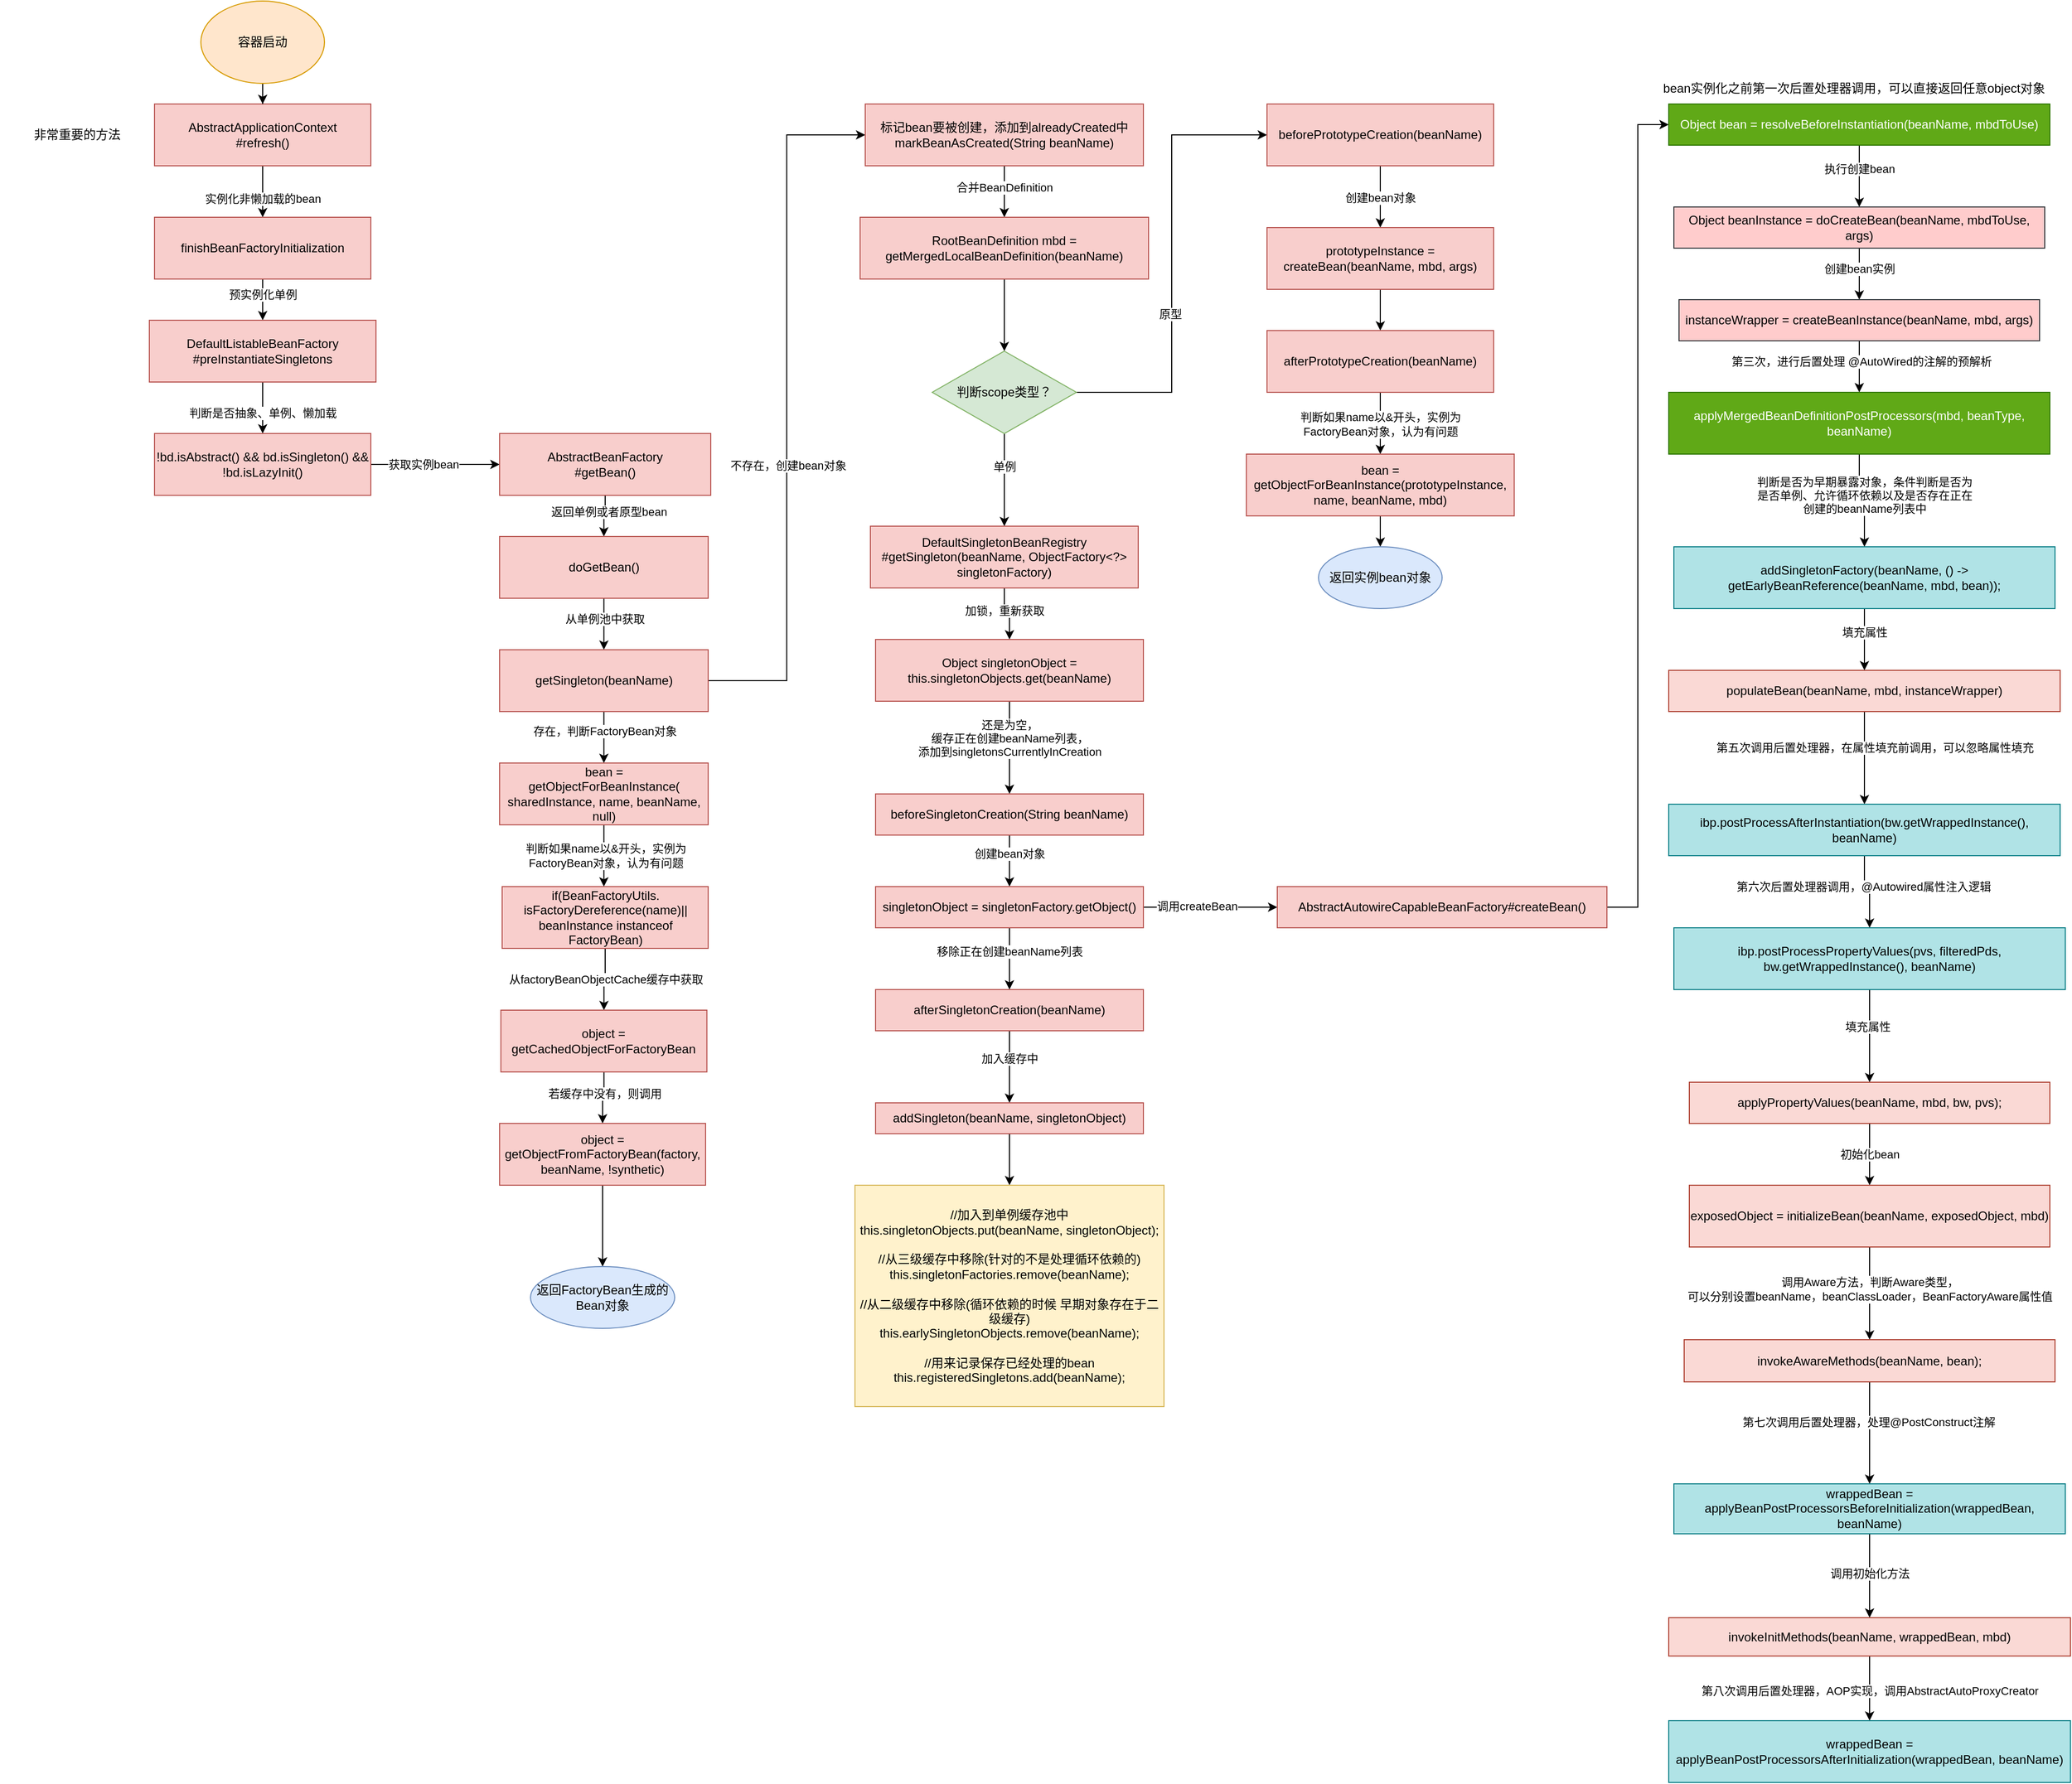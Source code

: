 <mxfile version="17.4.3" type="github">
  <diagram id="w4uHxJY5UsQgHHnN7Xe6" name="第 1 页">
    <mxGraphModel dx="1609" dy="1605" grid="1" gridSize="10" guides="1" tooltips="1" connect="1" arrows="1" fold="1" page="1" pageScale="1" pageWidth="827" pageHeight="1169" math="0" shadow="0">
      <root>
        <mxCell id="0" />
        <mxCell id="1" parent="0" />
        <mxCell id="CFEKlHjBmbo5Hejxvnzg-6" value="" style="edgeStyle=orthogonalEdgeStyle;rounded=0;orthogonalLoop=1;jettySize=auto;html=1;" edge="1" parent="1" source="CFEKlHjBmbo5Hejxvnzg-1" target="CFEKlHjBmbo5Hejxvnzg-5">
          <mxGeometry relative="1" as="geometry" />
        </mxCell>
        <mxCell id="CFEKlHjBmbo5Hejxvnzg-7" value="实例化非懒加载的bean" style="edgeLabel;html=1;align=center;verticalAlign=middle;resizable=0;points=[];" vertex="1" connectable="0" parent="CFEKlHjBmbo5Hejxvnzg-6">
          <mxGeometry x="-0.26" y="3" relative="1" as="geometry">
            <mxPoint x="-3" y="13" as="offset" />
          </mxGeometry>
        </mxCell>
        <mxCell id="CFEKlHjBmbo5Hejxvnzg-1" value="AbstractApplicationContext&lt;br&gt;#refresh()" style="rounded=0;whiteSpace=wrap;html=1;fillColor=#f8cecc;strokeColor=#b85450;" vertex="1" parent="1">
          <mxGeometry x="20" y="40" width="210" height="60" as="geometry" />
        </mxCell>
        <mxCell id="CFEKlHjBmbo5Hejxvnzg-3" style="edgeStyle=orthogonalEdgeStyle;rounded=0;orthogonalLoop=1;jettySize=auto;html=1;entryX=0.5;entryY=0;entryDx=0;entryDy=0;" edge="1" parent="1" source="CFEKlHjBmbo5Hejxvnzg-2" target="CFEKlHjBmbo5Hejxvnzg-1">
          <mxGeometry relative="1" as="geometry" />
        </mxCell>
        <mxCell id="CFEKlHjBmbo5Hejxvnzg-2" value="容器启动" style="ellipse;whiteSpace=wrap;html=1;fillColor=#ffe6cc;strokeColor=#d79b00;" vertex="1" parent="1">
          <mxGeometry x="65" y="-60" width="120" height="80" as="geometry" />
        </mxCell>
        <mxCell id="CFEKlHjBmbo5Hejxvnzg-4" value="非常重要的方法" style="text;html=1;strokeColor=none;fillColor=none;align=center;verticalAlign=middle;whiteSpace=wrap;rounded=0;" vertex="1" parent="1">
          <mxGeometry x="-130" y="55" width="150" height="30" as="geometry" />
        </mxCell>
        <mxCell id="CFEKlHjBmbo5Hejxvnzg-9" value="" style="edgeStyle=orthogonalEdgeStyle;rounded=0;orthogonalLoop=1;jettySize=auto;html=1;" edge="1" parent="1" source="CFEKlHjBmbo5Hejxvnzg-5" target="CFEKlHjBmbo5Hejxvnzg-8">
          <mxGeometry relative="1" as="geometry" />
        </mxCell>
        <mxCell id="CFEKlHjBmbo5Hejxvnzg-10" value="预实例化单例" style="edgeLabel;html=1;align=center;verticalAlign=middle;resizable=0;points=[];" vertex="1" connectable="0" parent="CFEKlHjBmbo5Hejxvnzg-9">
          <mxGeometry x="-0.25" relative="1" as="geometry">
            <mxPoint as="offset" />
          </mxGeometry>
        </mxCell>
        <mxCell id="CFEKlHjBmbo5Hejxvnzg-5" value="finishBeanFactoryInitialization" style="whiteSpace=wrap;html=1;rounded=0;fillColor=#f8cecc;strokeColor=#b85450;" vertex="1" parent="1">
          <mxGeometry x="20" y="150" width="210" height="60" as="geometry" />
        </mxCell>
        <mxCell id="CFEKlHjBmbo5Hejxvnzg-12" value="" style="edgeStyle=orthogonalEdgeStyle;rounded=0;orthogonalLoop=1;jettySize=auto;html=1;" edge="1" parent="1" source="CFEKlHjBmbo5Hejxvnzg-8" target="CFEKlHjBmbo5Hejxvnzg-11">
          <mxGeometry relative="1" as="geometry" />
        </mxCell>
        <mxCell id="CFEKlHjBmbo5Hejxvnzg-13" value="判断是否抽象、单例、懒加载" style="edgeLabel;html=1;align=center;verticalAlign=middle;resizable=0;points=[];" vertex="1" connectable="0" parent="CFEKlHjBmbo5Hejxvnzg-12">
          <mxGeometry x="-0.296" relative="1" as="geometry">
            <mxPoint y="12" as="offset" />
          </mxGeometry>
        </mxCell>
        <mxCell id="CFEKlHjBmbo5Hejxvnzg-8" value="DefaultListableBeanFactory&lt;br&gt;#preInstantiateSingletons" style="whiteSpace=wrap;html=1;fillColor=#f8cecc;strokeColor=#b85450;rounded=0;" vertex="1" parent="1">
          <mxGeometry x="15" y="250" width="220" height="60" as="geometry" />
        </mxCell>
        <mxCell id="CFEKlHjBmbo5Hejxvnzg-15" value="" style="edgeStyle=orthogonalEdgeStyle;rounded=0;orthogonalLoop=1;jettySize=auto;html=1;" edge="1" parent="1" source="CFEKlHjBmbo5Hejxvnzg-11" target="CFEKlHjBmbo5Hejxvnzg-14">
          <mxGeometry relative="1" as="geometry" />
        </mxCell>
        <mxCell id="CFEKlHjBmbo5Hejxvnzg-16" value="获取实例bean" style="edgeLabel;html=1;align=center;verticalAlign=middle;resizable=0;points=[];" vertex="1" connectable="0" parent="CFEKlHjBmbo5Hejxvnzg-15">
          <mxGeometry x="-0.184" relative="1" as="geometry">
            <mxPoint as="offset" />
          </mxGeometry>
        </mxCell>
        <mxCell id="CFEKlHjBmbo5Hejxvnzg-11" value="!bd.isAbstract() &amp;amp;&amp;amp; bd.isSingleton() &amp;amp;&amp;amp; !bd.isLazyInit()" style="whiteSpace=wrap;html=1;fillColor=#f8cecc;strokeColor=#b85450;rounded=0;" vertex="1" parent="1">
          <mxGeometry x="20" y="360" width="210" height="60" as="geometry" />
        </mxCell>
        <mxCell id="CFEKlHjBmbo5Hejxvnzg-18" value="" style="edgeStyle=orthogonalEdgeStyle;rounded=0;orthogonalLoop=1;jettySize=auto;html=1;" edge="1" parent="1" source="CFEKlHjBmbo5Hejxvnzg-14" target="CFEKlHjBmbo5Hejxvnzg-17">
          <mxGeometry relative="1" as="geometry" />
        </mxCell>
        <mxCell id="CFEKlHjBmbo5Hejxvnzg-19" value="返回单例或者原型bean" style="edgeLabel;html=1;align=center;verticalAlign=middle;resizable=0;points=[];" vertex="1" connectable="0" parent="CFEKlHjBmbo5Hejxvnzg-18">
          <mxGeometry x="-0.259" y="3" relative="1" as="geometry">
            <mxPoint as="offset" />
          </mxGeometry>
        </mxCell>
        <mxCell id="CFEKlHjBmbo5Hejxvnzg-14" value="AbstractBeanFactory&lt;br&gt;#getBean()" style="whiteSpace=wrap;html=1;fillColor=#f8cecc;strokeColor=#b85450;rounded=0;" vertex="1" parent="1">
          <mxGeometry x="355" y="360" width="205" height="60" as="geometry" />
        </mxCell>
        <mxCell id="CFEKlHjBmbo5Hejxvnzg-21" value="" style="edgeStyle=orthogonalEdgeStyle;rounded=0;orthogonalLoop=1;jettySize=auto;html=1;" edge="1" parent="1" source="CFEKlHjBmbo5Hejxvnzg-17" target="CFEKlHjBmbo5Hejxvnzg-20">
          <mxGeometry relative="1" as="geometry" />
        </mxCell>
        <mxCell id="CFEKlHjBmbo5Hejxvnzg-22" value="从单例池中获取" style="edgeLabel;html=1;align=center;verticalAlign=middle;resizable=0;points=[];" vertex="1" connectable="0" parent="CFEKlHjBmbo5Hejxvnzg-21">
          <mxGeometry x="-0.281" y="1" relative="1" as="geometry">
            <mxPoint x="-1" y="2" as="offset" />
          </mxGeometry>
        </mxCell>
        <mxCell id="CFEKlHjBmbo5Hejxvnzg-17" value="doGetBean()" style="whiteSpace=wrap;html=1;fillColor=#f8cecc;strokeColor=#b85450;rounded=0;" vertex="1" parent="1">
          <mxGeometry x="355" y="460" width="202.5" height="60" as="geometry" />
        </mxCell>
        <mxCell id="CFEKlHjBmbo5Hejxvnzg-24" value="" style="edgeStyle=orthogonalEdgeStyle;rounded=0;orthogonalLoop=1;jettySize=auto;html=1;" edge="1" parent="1" source="CFEKlHjBmbo5Hejxvnzg-20" target="CFEKlHjBmbo5Hejxvnzg-23">
          <mxGeometry relative="1" as="geometry" />
        </mxCell>
        <mxCell id="CFEKlHjBmbo5Hejxvnzg-25" value="存在，判断FactoryBean对象" style="edgeLabel;html=1;align=center;verticalAlign=middle;resizable=0;points=[];" vertex="1" connectable="0" parent="CFEKlHjBmbo5Hejxvnzg-24">
          <mxGeometry x="-0.237" y="-1" relative="1" as="geometry">
            <mxPoint x="1" as="offset" />
          </mxGeometry>
        </mxCell>
        <mxCell id="CFEKlHjBmbo5Hejxvnzg-39" value="" style="edgeStyle=orthogonalEdgeStyle;rounded=0;orthogonalLoop=1;jettySize=auto;html=1;entryX=0;entryY=0.5;entryDx=0;entryDy=0;" edge="1" parent="1" source="CFEKlHjBmbo5Hejxvnzg-20" target="CFEKlHjBmbo5Hejxvnzg-38">
          <mxGeometry relative="1" as="geometry" />
        </mxCell>
        <mxCell id="CFEKlHjBmbo5Hejxvnzg-40" value="不存在，创建bean对象" style="edgeLabel;html=1;align=center;verticalAlign=middle;resizable=0;points=[];" vertex="1" connectable="0" parent="CFEKlHjBmbo5Hejxvnzg-39">
          <mxGeometry x="-0.163" y="-1" relative="1" as="geometry">
            <mxPoint as="offset" />
          </mxGeometry>
        </mxCell>
        <mxCell id="CFEKlHjBmbo5Hejxvnzg-20" value="getSingleton(beanName)" style="whiteSpace=wrap;html=1;fillColor=#f8cecc;strokeColor=#b85450;rounded=0;" vertex="1" parent="1">
          <mxGeometry x="355" y="570" width="202.5" height="60" as="geometry" />
        </mxCell>
        <mxCell id="CFEKlHjBmbo5Hejxvnzg-28" value="" style="edgeStyle=orthogonalEdgeStyle;rounded=0;orthogonalLoop=1;jettySize=auto;html=1;" edge="1" parent="1" source="CFEKlHjBmbo5Hejxvnzg-23" target="CFEKlHjBmbo5Hejxvnzg-27">
          <mxGeometry relative="1" as="geometry">
            <Array as="points">
              <mxPoint x="456" y="780" />
              <mxPoint x="456" y="780" />
            </Array>
          </mxGeometry>
        </mxCell>
        <mxCell id="CFEKlHjBmbo5Hejxvnzg-29" value="判断如果name以&amp;amp;开头，实例为&lt;br&gt;FactoryBean对象，认为有问题" style="edgeLabel;html=1;align=center;verticalAlign=middle;resizable=0;points=[];" vertex="1" connectable="0" parent="CFEKlHjBmbo5Hejxvnzg-28">
          <mxGeometry x="-0.662" relative="1" as="geometry">
            <mxPoint x="1" y="20" as="offset" />
          </mxGeometry>
        </mxCell>
        <mxCell id="CFEKlHjBmbo5Hejxvnzg-23" value="bean = &lt;br&gt;getObjectForBeanInstance(&lt;br&gt;sharedInstance, name, beanName, null)" style="whiteSpace=wrap;html=1;fillColor=#f8cecc;strokeColor=#b85450;rounded=0;" vertex="1" parent="1">
          <mxGeometry x="355" y="680" width="202.5" height="60" as="geometry" />
        </mxCell>
        <mxCell id="CFEKlHjBmbo5Hejxvnzg-31" value="" style="edgeStyle=orthogonalEdgeStyle;rounded=0;orthogonalLoop=1;jettySize=auto;html=1;" edge="1" parent="1" source="CFEKlHjBmbo5Hejxvnzg-27" target="CFEKlHjBmbo5Hejxvnzg-30">
          <mxGeometry relative="1" as="geometry" />
        </mxCell>
        <mxCell id="CFEKlHjBmbo5Hejxvnzg-32" value="从factoryBeanObjectCache缓存中获取" style="edgeLabel;html=1;align=center;verticalAlign=middle;resizable=0;points=[];" vertex="1" connectable="0" parent="CFEKlHjBmbo5Hejxvnzg-31">
          <mxGeometry x="-0.321" y="1" relative="1" as="geometry">
            <mxPoint x="-1" y="9" as="offset" />
          </mxGeometry>
        </mxCell>
        <mxCell id="CFEKlHjBmbo5Hejxvnzg-27" value="if(BeanFactoryUtils.&lt;br&gt;isFactoryDereference(name)||&lt;br&gt;beanInstance instanceof FactoryBean)" style="whiteSpace=wrap;html=1;fillColor=#f8cecc;strokeColor=#b85450;rounded=0;" vertex="1" parent="1">
          <mxGeometry x="357.5" y="800" width="200" height="60" as="geometry" />
        </mxCell>
        <mxCell id="CFEKlHjBmbo5Hejxvnzg-34" value="" style="edgeStyle=orthogonalEdgeStyle;rounded=0;orthogonalLoop=1;jettySize=auto;html=1;" edge="1" parent="1" source="CFEKlHjBmbo5Hejxvnzg-30" target="CFEKlHjBmbo5Hejxvnzg-33">
          <mxGeometry relative="1" as="geometry" />
        </mxCell>
        <mxCell id="CFEKlHjBmbo5Hejxvnzg-35" value="若缓存中没有，则调用" style="edgeLabel;html=1;align=center;verticalAlign=middle;resizable=0;points=[];" vertex="1" connectable="0" parent="CFEKlHjBmbo5Hejxvnzg-34">
          <mxGeometry x="-0.207" relative="1" as="geometry">
            <mxPoint as="offset" />
          </mxGeometry>
        </mxCell>
        <mxCell id="CFEKlHjBmbo5Hejxvnzg-30" value="object =&lt;br&gt;getCachedObjectForFactoryBean" style="whiteSpace=wrap;html=1;fillColor=#f8cecc;strokeColor=#b85450;rounded=0;" vertex="1" parent="1">
          <mxGeometry x="356.25" y="920" width="200" height="60" as="geometry" />
        </mxCell>
        <mxCell id="CFEKlHjBmbo5Hejxvnzg-37" value="" style="edgeStyle=orthogonalEdgeStyle;rounded=0;orthogonalLoop=1;jettySize=auto;html=1;" edge="1" parent="1" source="CFEKlHjBmbo5Hejxvnzg-33" target="CFEKlHjBmbo5Hejxvnzg-36">
          <mxGeometry relative="1" as="geometry" />
        </mxCell>
        <mxCell id="CFEKlHjBmbo5Hejxvnzg-33" value="object = getObjectFromFactoryBean(factory, beanName, !synthetic)" style="whiteSpace=wrap;html=1;fillColor=#f8cecc;strokeColor=#b85450;rounded=0;" vertex="1" parent="1">
          <mxGeometry x="355" y="1030" width="200" height="60" as="geometry" />
        </mxCell>
        <mxCell id="CFEKlHjBmbo5Hejxvnzg-36" value="返回FactoryBean生成的Bean对象" style="ellipse;whiteSpace=wrap;html=1;fillColor=#dae8fc;strokeColor=#6c8ebf;rounded=0;" vertex="1" parent="1">
          <mxGeometry x="385" y="1169" width="140" height="60" as="geometry" />
        </mxCell>
        <mxCell id="CFEKlHjBmbo5Hejxvnzg-44" value="" style="edgeStyle=orthogonalEdgeStyle;rounded=0;orthogonalLoop=1;jettySize=auto;html=1;" edge="1" parent="1" source="CFEKlHjBmbo5Hejxvnzg-38" target="CFEKlHjBmbo5Hejxvnzg-43">
          <mxGeometry relative="1" as="geometry" />
        </mxCell>
        <mxCell id="CFEKlHjBmbo5Hejxvnzg-45" value="合并BeanDefinition" style="edgeLabel;html=1;align=center;verticalAlign=middle;resizable=0;points=[];" vertex="1" connectable="0" parent="CFEKlHjBmbo5Hejxvnzg-44">
          <mxGeometry x="-0.306" relative="1" as="geometry">
            <mxPoint y="3" as="offset" />
          </mxGeometry>
        </mxCell>
        <mxCell id="CFEKlHjBmbo5Hejxvnzg-38" value="标记bean要被创建，添加到alreadyCreated中&lt;br&gt;markBeanAsCreated(String beanName)" style="whiteSpace=wrap;html=1;fillColor=#f8cecc;strokeColor=#b85450;rounded=0;" vertex="1" parent="1">
          <mxGeometry x="710" y="40" width="270" height="60" as="geometry" />
        </mxCell>
        <mxCell id="CFEKlHjBmbo5Hejxvnzg-47" value="" style="edgeStyle=orthogonalEdgeStyle;rounded=0;orthogonalLoop=1;jettySize=auto;html=1;" edge="1" parent="1" source="CFEKlHjBmbo5Hejxvnzg-43" target="CFEKlHjBmbo5Hejxvnzg-46">
          <mxGeometry relative="1" as="geometry" />
        </mxCell>
        <mxCell id="CFEKlHjBmbo5Hejxvnzg-43" value="RootBeanDefinition mbd = getMergedLocalBeanDefinition(beanName)" style="whiteSpace=wrap;html=1;fillColor=#f8cecc;strokeColor=#b85450;rounded=0;" vertex="1" parent="1">
          <mxGeometry x="705" y="150" width="280" height="60" as="geometry" />
        </mxCell>
        <mxCell id="CFEKlHjBmbo5Hejxvnzg-49" value="" style="edgeStyle=orthogonalEdgeStyle;rounded=0;orthogonalLoop=1;jettySize=auto;html=1;" edge="1" parent="1" source="CFEKlHjBmbo5Hejxvnzg-46" target="CFEKlHjBmbo5Hejxvnzg-48">
          <mxGeometry relative="1" as="geometry" />
        </mxCell>
        <mxCell id="CFEKlHjBmbo5Hejxvnzg-50" value="单例" style="edgeLabel;html=1;align=center;verticalAlign=middle;resizable=0;points=[];" vertex="1" connectable="0" parent="CFEKlHjBmbo5Hejxvnzg-49">
          <mxGeometry x="-0.296" relative="1" as="geometry">
            <mxPoint as="offset" />
          </mxGeometry>
        </mxCell>
        <mxCell id="CFEKlHjBmbo5Hejxvnzg-52" value="" style="edgeStyle=orthogonalEdgeStyle;rounded=0;orthogonalLoop=1;jettySize=auto;html=1;entryX=0;entryY=0.5;entryDx=0;entryDy=0;" edge="1" parent="1" source="CFEKlHjBmbo5Hejxvnzg-46" target="CFEKlHjBmbo5Hejxvnzg-51">
          <mxGeometry relative="1" as="geometry" />
        </mxCell>
        <mxCell id="CFEKlHjBmbo5Hejxvnzg-53" value="原型" style="edgeLabel;html=1;align=center;verticalAlign=middle;resizable=0;points=[];" vertex="1" connectable="0" parent="CFEKlHjBmbo5Hejxvnzg-52">
          <mxGeometry x="-0.222" y="2" relative="1" as="geometry">
            <mxPoint as="offset" />
          </mxGeometry>
        </mxCell>
        <mxCell id="CFEKlHjBmbo5Hejxvnzg-46" value="判断scope类型？" style="rhombus;whiteSpace=wrap;html=1;fillColor=#d5e8d4;strokeColor=#82b366;rounded=0;" vertex="1" parent="1">
          <mxGeometry x="775" y="280" width="140" height="80" as="geometry" />
        </mxCell>
        <mxCell id="CFEKlHjBmbo5Hejxvnzg-65" value="" style="edgeStyle=orthogonalEdgeStyle;rounded=0;orthogonalLoop=1;jettySize=auto;html=1;" edge="1" parent="1" source="CFEKlHjBmbo5Hejxvnzg-48" target="CFEKlHjBmbo5Hejxvnzg-64">
          <mxGeometry relative="1" as="geometry" />
        </mxCell>
        <mxCell id="CFEKlHjBmbo5Hejxvnzg-66" value="加锁，重新获取" style="edgeLabel;html=1;align=center;verticalAlign=middle;resizable=0;points=[];" vertex="1" connectable="0" parent="CFEKlHjBmbo5Hejxvnzg-65">
          <mxGeometry x="-0.313" y="-1" relative="1" as="geometry">
            <mxPoint x="1" y="3" as="offset" />
          </mxGeometry>
        </mxCell>
        <mxCell id="CFEKlHjBmbo5Hejxvnzg-48" value="DefaultSingletonBeanRegistry&lt;br&gt;#getSingleton(beanName, ObjectFactory&amp;lt;?&amp;gt; singletonFactory)" style="whiteSpace=wrap;html=1;fillColor=#f8cecc;strokeColor=#b85450;rounded=0;" vertex="1" parent="1">
          <mxGeometry x="715" y="450" width="260" height="60" as="geometry" />
        </mxCell>
        <mxCell id="CFEKlHjBmbo5Hejxvnzg-55" value="" style="edgeStyle=orthogonalEdgeStyle;rounded=0;orthogonalLoop=1;jettySize=auto;html=1;" edge="1" parent="1" source="CFEKlHjBmbo5Hejxvnzg-51" target="CFEKlHjBmbo5Hejxvnzg-54">
          <mxGeometry relative="1" as="geometry" />
        </mxCell>
        <mxCell id="CFEKlHjBmbo5Hejxvnzg-56" value="创建bean对象" style="edgeLabel;html=1;align=center;verticalAlign=middle;resizable=0;points=[];" vertex="1" connectable="0" parent="CFEKlHjBmbo5Hejxvnzg-55">
          <mxGeometry x="-0.258" y="-1" relative="1" as="geometry">
            <mxPoint x="1" y="8" as="offset" />
          </mxGeometry>
        </mxCell>
        <mxCell id="CFEKlHjBmbo5Hejxvnzg-51" value="beforePrototypeCreation(beanName)" style="whiteSpace=wrap;html=1;fillColor=#f8cecc;strokeColor=#b85450;rounded=0;" vertex="1" parent="1">
          <mxGeometry x="1100" y="40" width="220" height="60" as="geometry" />
        </mxCell>
        <mxCell id="CFEKlHjBmbo5Hejxvnzg-58" value="" style="edgeStyle=orthogonalEdgeStyle;rounded=0;orthogonalLoop=1;jettySize=auto;html=1;" edge="1" parent="1" source="CFEKlHjBmbo5Hejxvnzg-54" target="CFEKlHjBmbo5Hejxvnzg-57">
          <mxGeometry relative="1" as="geometry" />
        </mxCell>
        <mxCell id="CFEKlHjBmbo5Hejxvnzg-54" value="prototypeInstance = createBean(beanName, mbd, args)" style="whiteSpace=wrap;html=1;fillColor=#f8cecc;strokeColor=#b85450;rounded=0;" vertex="1" parent="1">
          <mxGeometry x="1100" y="160" width="220" height="60" as="geometry" />
        </mxCell>
        <mxCell id="CFEKlHjBmbo5Hejxvnzg-60" value="" style="edgeStyle=orthogonalEdgeStyle;rounded=0;orthogonalLoop=1;jettySize=auto;html=1;" edge="1" parent="1" source="CFEKlHjBmbo5Hejxvnzg-57" target="CFEKlHjBmbo5Hejxvnzg-59">
          <mxGeometry relative="1" as="geometry" />
        </mxCell>
        <mxCell id="CFEKlHjBmbo5Hejxvnzg-63" value="判断如果name以&amp;amp;开头，实例为&lt;br&gt;FactoryBean对象，认为有问题" style="edgeLabel;html=1;align=center;verticalAlign=middle;resizable=0;points=[];" vertex="1" connectable="0" parent="CFEKlHjBmbo5Hejxvnzg-60">
          <mxGeometry x="-0.258" relative="1" as="geometry">
            <mxPoint y="8" as="offset" />
          </mxGeometry>
        </mxCell>
        <mxCell id="CFEKlHjBmbo5Hejxvnzg-57" value="afterPrototypeCreation(beanName)" style="whiteSpace=wrap;html=1;fillColor=#f8cecc;strokeColor=#b85450;rounded=0;" vertex="1" parent="1">
          <mxGeometry x="1100" y="260" width="220" height="60" as="geometry" />
        </mxCell>
        <mxCell id="CFEKlHjBmbo5Hejxvnzg-62" value="" style="edgeStyle=orthogonalEdgeStyle;rounded=0;orthogonalLoop=1;jettySize=auto;html=1;" edge="1" parent="1" source="CFEKlHjBmbo5Hejxvnzg-59" target="CFEKlHjBmbo5Hejxvnzg-61">
          <mxGeometry relative="1" as="geometry" />
        </mxCell>
        <mxCell id="CFEKlHjBmbo5Hejxvnzg-59" value="bean = getObjectForBeanInstance(prototypeInstance, name, beanName, mbd)" style="whiteSpace=wrap;html=1;fillColor=#f8cecc;strokeColor=#b85450;rounded=0;" vertex="1" parent="1">
          <mxGeometry x="1080" y="380" width="260" height="60" as="geometry" />
        </mxCell>
        <mxCell id="CFEKlHjBmbo5Hejxvnzg-61" value="返回实例bean对象" style="ellipse;whiteSpace=wrap;html=1;fillColor=#dae8fc;strokeColor=#6c8ebf;rounded=0;" vertex="1" parent="1">
          <mxGeometry x="1150" y="470" width="120" height="60" as="geometry" />
        </mxCell>
        <mxCell id="CFEKlHjBmbo5Hejxvnzg-68" value="" style="edgeStyle=orthogonalEdgeStyle;rounded=0;orthogonalLoop=1;jettySize=auto;html=1;" edge="1" parent="1" source="CFEKlHjBmbo5Hejxvnzg-64" target="CFEKlHjBmbo5Hejxvnzg-67">
          <mxGeometry relative="1" as="geometry" />
        </mxCell>
        <mxCell id="CFEKlHjBmbo5Hejxvnzg-69" value="还是为空，&lt;br&gt;缓存正在创建beanName列表，&lt;br&gt;添加到singletonsCurrentlyInCreation" style="edgeLabel;html=1;align=center;verticalAlign=middle;resizable=0;points=[];" vertex="1" connectable="0" parent="CFEKlHjBmbo5Hejxvnzg-68">
          <mxGeometry x="-0.215" relative="1" as="geometry">
            <mxPoint as="offset" />
          </mxGeometry>
        </mxCell>
        <mxCell id="CFEKlHjBmbo5Hejxvnzg-64" value="Object singletonObject = this.singletonObjects.get(beanName)" style="whiteSpace=wrap;html=1;fillColor=#f8cecc;strokeColor=#b85450;rounded=0;" vertex="1" parent="1">
          <mxGeometry x="720" y="560" width="260" height="60" as="geometry" />
        </mxCell>
        <mxCell id="CFEKlHjBmbo5Hejxvnzg-71" value="" style="edgeStyle=orthogonalEdgeStyle;rounded=0;orthogonalLoop=1;jettySize=auto;html=1;" edge="1" parent="1" source="CFEKlHjBmbo5Hejxvnzg-67" target="CFEKlHjBmbo5Hejxvnzg-70">
          <mxGeometry relative="1" as="geometry" />
        </mxCell>
        <mxCell id="CFEKlHjBmbo5Hejxvnzg-74" value="创建bean对象" style="edgeLabel;html=1;align=center;verticalAlign=middle;resizable=0;points=[];" vertex="1" connectable="0" parent="CFEKlHjBmbo5Hejxvnzg-71">
          <mxGeometry x="-0.303" relative="1" as="geometry">
            <mxPoint as="offset" />
          </mxGeometry>
        </mxCell>
        <mxCell id="CFEKlHjBmbo5Hejxvnzg-67" value="beforeSingletonCreation(String beanName)" style="whiteSpace=wrap;html=1;fillColor=#f8cecc;strokeColor=#b85450;rounded=0;" vertex="1" parent="1">
          <mxGeometry x="720" y="710" width="260" height="40" as="geometry" />
        </mxCell>
        <mxCell id="CFEKlHjBmbo5Hejxvnzg-73" value="" style="edgeStyle=orthogonalEdgeStyle;rounded=0;orthogonalLoop=1;jettySize=auto;html=1;" edge="1" parent="1" source="CFEKlHjBmbo5Hejxvnzg-70" target="CFEKlHjBmbo5Hejxvnzg-72">
          <mxGeometry relative="1" as="geometry" />
        </mxCell>
        <mxCell id="CFEKlHjBmbo5Hejxvnzg-75" value="移除正在创建beanName列表" style="edgeLabel;html=1;align=center;verticalAlign=middle;resizable=0;points=[];" vertex="1" connectable="0" parent="CFEKlHjBmbo5Hejxvnzg-73">
          <mxGeometry x="-0.253" relative="1" as="geometry">
            <mxPoint as="offset" />
          </mxGeometry>
        </mxCell>
        <mxCell id="CFEKlHjBmbo5Hejxvnzg-88" value="" style="edgeStyle=orthogonalEdgeStyle;rounded=0;orthogonalLoop=1;jettySize=auto;html=1;" edge="1" parent="1" source="CFEKlHjBmbo5Hejxvnzg-70" target="CFEKlHjBmbo5Hejxvnzg-87">
          <mxGeometry relative="1" as="geometry" />
        </mxCell>
        <mxCell id="CFEKlHjBmbo5Hejxvnzg-89" value="调用createBean" style="edgeLabel;html=1;align=center;verticalAlign=middle;resizable=0;points=[];" vertex="1" connectable="0" parent="CFEKlHjBmbo5Hejxvnzg-88">
          <mxGeometry x="-0.209" y="1" relative="1" as="geometry">
            <mxPoint as="offset" />
          </mxGeometry>
        </mxCell>
        <mxCell id="CFEKlHjBmbo5Hejxvnzg-70" value="singletonObject = singletonFactory.getObject()" style="whiteSpace=wrap;html=1;fillColor=#f8cecc;strokeColor=#b85450;rounded=0;" vertex="1" parent="1">
          <mxGeometry x="720" y="800" width="260" height="40" as="geometry" />
        </mxCell>
        <mxCell id="CFEKlHjBmbo5Hejxvnzg-77" value="" style="edgeStyle=orthogonalEdgeStyle;rounded=0;orthogonalLoop=1;jettySize=auto;html=1;" edge="1" parent="1" source="CFEKlHjBmbo5Hejxvnzg-72" target="CFEKlHjBmbo5Hejxvnzg-76">
          <mxGeometry relative="1" as="geometry" />
        </mxCell>
        <mxCell id="CFEKlHjBmbo5Hejxvnzg-78" value="加入缓存中" style="edgeLabel;html=1;align=center;verticalAlign=middle;resizable=0;points=[];" vertex="1" connectable="0" parent="CFEKlHjBmbo5Hejxvnzg-77">
          <mxGeometry x="-0.222" relative="1" as="geometry">
            <mxPoint as="offset" />
          </mxGeometry>
        </mxCell>
        <mxCell id="CFEKlHjBmbo5Hejxvnzg-72" value="afterSingletonCreation(beanName)" style="whiteSpace=wrap;html=1;fillColor=#f8cecc;strokeColor=#b85450;rounded=0;" vertex="1" parent="1">
          <mxGeometry x="720" y="900" width="260" height="40" as="geometry" />
        </mxCell>
        <mxCell id="CFEKlHjBmbo5Hejxvnzg-86" value="" style="edgeStyle=orthogonalEdgeStyle;rounded=0;orthogonalLoop=1;jettySize=auto;html=1;" edge="1" parent="1" source="CFEKlHjBmbo5Hejxvnzg-76" target="CFEKlHjBmbo5Hejxvnzg-85">
          <mxGeometry relative="1" as="geometry" />
        </mxCell>
        <mxCell id="CFEKlHjBmbo5Hejxvnzg-76" value="addSingleton(beanName, singletonObject)" style="whiteSpace=wrap;html=1;fillColor=#f8cecc;strokeColor=#b85450;rounded=0;" vertex="1" parent="1">
          <mxGeometry x="720" y="1010" width="260" height="30" as="geometry" />
        </mxCell>
        <mxCell id="CFEKlHjBmbo5Hejxvnzg-85" value="&lt;div&gt;//加入到单例缓存池中&lt;/div&gt;&lt;div&gt;this.singletonObjects.put(beanName, singletonObject);&lt;/div&gt;&lt;div&gt;&lt;br&gt;&lt;/div&gt;&lt;div&gt;//从三级缓存中移除(针对的不是处理循环依赖的)&lt;/div&gt;&lt;div&gt;this.singletonFactories.remove(beanName);&lt;/div&gt;&lt;div&gt;&lt;br&gt;&lt;/div&gt;&lt;div&gt;//从二级缓存中移除(循环依赖的时候 早期对象存在于二级缓存)&lt;/div&gt;&lt;div&gt;this.earlySingletonObjects.remove(beanName);&lt;/div&gt;&lt;div&gt;&lt;br&gt;&lt;/div&gt;&lt;div&gt;//用来记录保存已经处理的bean&lt;/div&gt;&lt;div&gt;this.registeredSingletons.add(beanName);&lt;/div&gt;" style="whiteSpace=wrap;html=1;fillColor=#fff2cc;strokeColor=#d6b656;rounded=0;" vertex="1" parent="1">
          <mxGeometry x="700" y="1090" width="300" height="215" as="geometry" />
        </mxCell>
        <mxCell id="CFEKlHjBmbo5Hejxvnzg-91" value="" style="edgeStyle=orthogonalEdgeStyle;rounded=0;orthogonalLoop=1;jettySize=auto;html=1;entryX=0;entryY=0.5;entryDx=0;entryDy=0;" edge="1" parent="1" source="CFEKlHjBmbo5Hejxvnzg-87" target="CFEKlHjBmbo5Hejxvnzg-90">
          <mxGeometry relative="1" as="geometry" />
        </mxCell>
        <mxCell id="CFEKlHjBmbo5Hejxvnzg-87" value="AbstractAutowireCapableBeanFactory#createBean()" style="whiteSpace=wrap;html=1;fillColor=#f8cecc;strokeColor=#b85450;rounded=0;" vertex="1" parent="1">
          <mxGeometry x="1110" y="800" width="320" height="40" as="geometry" />
        </mxCell>
        <mxCell id="CFEKlHjBmbo5Hejxvnzg-94" value="" style="edgeStyle=orthogonalEdgeStyle;rounded=0;orthogonalLoop=1;jettySize=auto;html=1;" edge="1" parent="1" source="CFEKlHjBmbo5Hejxvnzg-90" target="CFEKlHjBmbo5Hejxvnzg-93">
          <mxGeometry relative="1" as="geometry" />
        </mxCell>
        <mxCell id="CFEKlHjBmbo5Hejxvnzg-95" value="执行创建bean" style="edgeLabel;html=1;align=center;verticalAlign=middle;resizable=0;points=[];" vertex="1" connectable="0" parent="CFEKlHjBmbo5Hejxvnzg-94">
          <mxGeometry x="-0.275" y="-2" relative="1" as="geometry">
            <mxPoint x="2" y="1" as="offset" />
          </mxGeometry>
        </mxCell>
        <mxCell id="CFEKlHjBmbo5Hejxvnzg-90" value="Object bean = resolveBeforeInstantiation(beanName, mbdToUse)" style="whiteSpace=wrap;html=1;fillColor=#60a917;strokeColor=#2D7600;rounded=0;fontColor=#ffffff;" vertex="1" parent="1">
          <mxGeometry x="1490" y="40" width="370" height="40" as="geometry" />
        </mxCell>
        <mxCell id="CFEKlHjBmbo5Hejxvnzg-92" value="bean实例化之前第一次后置处理器调用，可以直接返回任意object对象" style="text;html=1;strokeColor=none;fillColor=none;align=center;verticalAlign=middle;whiteSpace=wrap;rounded=0;" vertex="1" parent="1">
          <mxGeometry x="1470" y="10" width="400" height="30" as="geometry" />
        </mxCell>
        <mxCell id="CFEKlHjBmbo5Hejxvnzg-97" value="" style="edgeStyle=orthogonalEdgeStyle;rounded=0;orthogonalLoop=1;jettySize=auto;html=1;" edge="1" parent="1" source="CFEKlHjBmbo5Hejxvnzg-93" target="CFEKlHjBmbo5Hejxvnzg-96">
          <mxGeometry relative="1" as="geometry" />
        </mxCell>
        <mxCell id="CFEKlHjBmbo5Hejxvnzg-98" value="创建bean实例" style="edgeLabel;html=1;align=center;verticalAlign=middle;resizable=0;points=[];" vertex="1" connectable="0" parent="CFEKlHjBmbo5Hejxvnzg-97">
          <mxGeometry x="-0.222" y="1" relative="1" as="geometry">
            <mxPoint x="-1" as="offset" />
          </mxGeometry>
        </mxCell>
        <mxCell id="CFEKlHjBmbo5Hejxvnzg-93" value="Object beanInstance = doCreateBean(beanName, mbdToUse, args)" style="whiteSpace=wrap;html=1;fillColor=#ffcccc;strokeColor=#36393d;rounded=0;" vertex="1" parent="1">
          <mxGeometry x="1495" y="140" width="360" height="40" as="geometry" />
        </mxCell>
        <mxCell id="CFEKlHjBmbo5Hejxvnzg-100" value="" style="edgeStyle=orthogonalEdgeStyle;rounded=0;orthogonalLoop=1;jettySize=auto;html=1;" edge="1" parent="1" source="CFEKlHjBmbo5Hejxvnzg-96" target="CFEKlHjBmbo5Hejxvnzg-99">
          <mxGeometry relative="1" as="geometry" />
        </mxCell>
        <mxCell id="CFEKlHjBmbo5Hejxvnzg-101" value="第三次，进行后置处理 @AutoWired的注解的预解析" style="edgeLabel;html=1;align=center;verticalAlign=middle;resizable=0;points=[];" vertex="1" connectable="0" parent="CFEKlHjBmbo5Hejxvnzg-100">
          <mxGeometry x="-0.22" y="2" relative="1" as="geometry">
            <mxPoint as="offset" />
          </mxGeometry>
        </mxCell>
        <mxCell id="CFEKlHjBmbo5Hejxvnzg-96" value="instanceWrapper = createBeanInstance(beanName, mbd, args)" style="whiteSpace=wrap;html=1;fillColor=#ffcccc;strokeColor=#36393d;rounded=0;" vertex="1" parent="1">
          <mxGeometry x="1500" y="230" width="350" height="40" as="geometry" />
        </mxCell>
        <mxCell id="CFEKlHjBmbo5Hejxvnzg-103" value="" style="edgeStyle=orthogonalEdgeStyle;rounded=0;orthogonalLoop=1;jettySize=auto;html=1;" edge="1" parent="1" source="CFEKlHjBmbo5Hejxvnzg-99" target="CFEKlHjBmbo5Hejxvnzg-102">
          <mxGeometry relative="1" as="geometry" />
        </mxCell>
        <mxCell id="CFEKlHjBmbo5Hejxvnzg-104" value="判断是否为早期暴露对象，条件判断是否为&lt;br&gt;是否单例、允许循环依赖以及是否存在正在&lt;br&gt;创建的beanName列表中" style="edgeLabel;html=1;align=center;verticalAlign=middle;resizable=0;points=[];" vertex="1" connectable="0" parent="CFEKlHjBmbo5Hejxvnzg-103">
          <mxGeometry x="-0.237" y="3" relative="1" as="geometry">
            <mxPoint x="2" y="4" as="offset" />
          </mxGeometry>
        </mxCell>
        <mxCell id="CFEKlHjBmbo5Hejxvnzg-99" value="applyMergedBeanDefinitionPostProcessors(mbd, beanType, beanName)" style="whiteSpace=wrap;html=1;fillColor=#60a917;strokeColor=#2D7600;rounded=0;fontColor=#ffffff;" vertex="1" parent="1">
          <mxGeometry x="1490" y="320" width="370" height="60" as="geometry" />
        </mxCell>
        <mxCell id="CFEKlHjBmbo5Hejxvnzg-106" value="" style="edgeStyle=orthogonalEdgeStyle;rounded=0;orthogonalLoop=1;jettySize=auto;html=1;" edge="1" parent="1" source="CFEKlHjBmbo5Hejxvnzg-102" target="CFEKlHjBmbo5Hejxvnzg-105">
          <mxGeometry relative="1" as="geometry" />
        </mxCell>
        <mxCell id="CFEKlHjBmbo5Hejxvnzg-107" value="填充属性" style="edgeLabel;html=1;align=center;verticalAlign=middle;resizable=0;points=[];" vertex="1" connectable="0" parent="CFEKlHjBmbo5Hejxvnzg-106">
          <mxGeometry x="-0.242" relative="1" as="geometry">
            <mxPoint as="offset" />
          </mxGeometry>
        </mxCell>
        <mxCell id="CFEKlHjBmbo5Hejxvnzg-102" value="addSingletonFactory(beanName, () -&amp;gt; getEarlyBeanReference(beanName, mbd, bean));" style="whiteSpace=wrap;html=1;fillColor=#b0e3e6;strokeColor=#0e8088;rounded=0;" vertex="1" parent="1">
          <mxGeometry x="1495" y="470" width="370" height="60" as="geometry" />
        </mxCell>
        <mxCell id="CFEKlHjBmbo5Hejxvnzg-109" value="" style="edgeStyle=orthogonalEdgeStyle;rounded=0;orthogonalLoop=1;jettySize=auto;html=1;" edge="1" parent="1" source="CFEKlHjBmbo5Hejxvnzg-105" target="CFEKlHjBmbo5Hejxvnzg-108">
          <mxGeometry relative="1" as="geometry" />
        </mxCell>
        <mxCell id="CFEKlHjBmbo5Hejxvnzg-110" value="第五次调用后置处理器，在属性填充前调用，可以忽略属性填充" style="edgeLabel;html=1;align=center;verticalAlign=middle;resizable=0;points=[];" vertex="1" connectable="0" parent="CFEKlHjBmbo5Hejxvnzg-109">
          <mxGeometry x="-0.237" y="1" relative="1" as="geometry">
            <mxPoint x="9" as="offset" />
          </mxGeometry>
        </mxCell>
        <mxCell id="CFEKlHjBmbo5Hejxvnzg-105" value="populateBean(beanName, mbd, instanceWrapper)" style="whiteSpace=wrap;html=1;fillColor=#fad9d5;strokeColor=#ae4132;rounded=0;" vertex="1" parent="1">
          <mxGeometry x="1490" y="590" width="380" height="40" as="geometry" />
        </mxCell>
        <mxCell id="CFEKlHjBmbo5Hejxvnzg-112" value="" style="edgeStyle=orthogonalEdgeStyle;rounded=0;orthogonalLoop=1;jettySize=auto;html=1;" edge="1" parent="1" source="CFEKlHjBmbo5Hejxvnzg-108" target="CFEKlHjBmbo5Hejxvnzg-111">
          <mxGeometry relative="1" as="geometry" />
        </mxCell>
        <mxCell id="CFEKlHjBmbo5Hejxvnzg-113" value="第六次后置处理器调用，@Autowired属性注入逻辑" style="edgeLabel;html=1;align=center;verticalAlign=middle;resizable=0;points=[];" vertex="1" connectable="0" parent="CFEKlHjBmbo5Hejxvnzg-112">
          <mxGeometry x="-0.212" y="-1" relative="1" as="geometry">
            <mxPoint as="offset" />
          </mxGeometry>
        </mxCell>
        <mxCell id="CFEKlHjBmbo5Hejxvnzg-108" value="ibp.postProcessAfterInstantiation(bw.getWrappedInstance(), beanName)" style="whiteSpace=wrap;html=1;fillColor=#b0e3e6;strokeColor=#0e8088;rounded=0;" vertex="1" parent="1">
          <mxGeometry x="1490" y="720" width="380" height="50" as="geometry" />
        </mxCell>
        <mxCell id="CFEKlHjBmbo5Hejxvnzg-115" value="" style="edgeStyle=orthogonalEdgeStyle;rounded=0;orthogonalLoop=1;jettySize=auto;html=1;" edge="1" parent="1" source="CFEKlHjBmbo5Hejxvnzg-111" target="CFEKlHjBmbo5Hejxvnzg-114">
          <mxGeometry relative="1" as="geometry" />
        </mxCell>
        <mxCell id="CFEKlHjBmbo5Hejxvnzg-116" value="填充属性" style="edgeLabel;html=1;align=center;verticalAlign=middle;resizable=0;points=[];" vertex="1" connectable="0" parent="CFEKlHjBmbo5Hejxvnzg-115">
          <mxGeometry x="-0.215" y="-2" relative="1" as="geometry">
            <mxPoint as="offset" />
          </mxGeometry>
        </mxCell>
        <mxCell id="CFEKlHjBmbo5Hejxvnzg-111" value="ibp.postProcessPropertyValues(pvs, filteredPds, bw.getWrappedInstance(), beanName)" style="whiteSpace=wrap;html=1;fillColor=#b0e3e6;strokeColor=#0e8088;rounded=0;" vertex="1" parent="1">
          <mxGeometry x="1495" y="840" width="380" height="60" as="geometry" />
        </mxCell>
        <mxCell id="CFEKlHjBmbo5Hejxvnzg-118" value="" style="edgeStyle=orthogonalEdgeStyle;rounded=0;orthogonalLoop=1;jettySize=auto;html=1;" edge="1" parent="1" source="CFEKlHjBmbo5Hejxvnzg-114" target="CFEKlHjBmbo5Hejxvnzg-117">
          <mxGeometry relative="1" as="geometry" />
        </mxCell>
        <mxCell id="CFEKlHjBmbo5Hejxvnzg-119" value="初始化bean" style="edgeLabel;html=1;align=center;verticalAlign=middle;resizable=0;points=[];" vertex="1" connectable="0" parent="CFEKlHjBmbo5Hejxvnzg-118">
          <mxGeometry x="-0.294" y="-1" relative="1" as="geometry">
            <mxPoint x="1" y="9" as="offset" />
          </mxGeometry>
        </mxCell>
        <mxCell id="CFEKlHjBmbo5Hejxvnzg-114" value="applyPropertyValues(beanName, mbd, bw, pvs);" style="whiteSpace=wrap;html=1;fillColor=#fad9d5;strokeColor=#ae4132;rounded=0;" vertex="1" parent="1">
          <mxGeometry x="1510" y="990" width="350" height="40" as="geometry" />
        </mxCell>
        <mxCell id="CFEKlHjBmbo5Hejxvnzg-121" value="" style="edgeStyle=orthogonalEdgeStyle;rounded=0;orthogonalLoop=1;jettySize=auto;html=1;" edge="1" parent="1" source="CFEKlHjBmbo5Hejxvnzg-117" target="CFEKlHjBmbo5Hejxvnzg-120">
          <mxGeometry relative="1" as="geometry" />
        </mxCell>
        <mxCell id="CFEKlHjBmbo5Hejxvnzg-122" value="调用Aware方法，判断Aware类型，&lt;br&gt;可以分别设置beanName，beanClassLoader，BeanFactoryAware属性值" style="edgeLabel;html=1;align=center;verticalAlign=middle;resizable=0;points=[];" vertex="1" connectable="0" parent="CFEKlHjBmbo5Hejxvnzg-121">
          <mxGeometry x="-0.257" y="1" relative="1" as="geometry">
            <mxPoint x="-1" y="7" as="offset" />
          </mxGeometry>
        </mxCell>
        <mxCell id="CFEKlHjBmbo5Hejxvnzg-117" value="exposedObject = initializeBean(beanName, exposedObject, mbd)" style="whiteSpace=wrap;html=1;fillColor=#fad9d5;strokeColor=#ae4132;rounded=0;" vertex="1" parent="1">
          <mxGeometry x="1510" y="1090" width="350" height="60" as="geometry" />
        </mxCell>
        <mxCell id="CFEKlHjBmbo5Hejxvnzg-124" value="" style="edgeStyle=orthogonalEdgeStyle;rounded=0;orthogonalLoop=1;jettySize=auto;html=1;" edge="1" parent="1" source="CFEKlHjBmbo5Hejxvnzg-120" target="CFEKlHjBmbo5Hejxvnzg-123">
          <mxGeometry relative="1" as="geometry" />
        </mxCell>
        <mxCell id="CFEKlHjBmbo5Hejxvnzg-125" value="第七次调用后置处理器，处理@PostConstruct注解&lt;br&gt;" style="edgeLabel;html=1;align=center;verticalAlign=middle;resizable=0;points=[];" vertex="1" connectable="0" parent="CFEKlHjBmbo5Hejxvnzg-124">
          <mxGeometry x="-0.211" y="-1" relative="1" as="geometry">
            <mxPoint as="offset" />
          </mxGeometry>
        </mxCell>
        <mxCell id="CFEKlHjBmbo5Hejxvnzg-120" value="invokeAwareMethods(beanName, bean);" style="whiteSpace=wrap;html=1;fillColor=#fad9d5;strokeColor=#ae4132;rounded=0;" vertex="1" parent="1">
          <mxGeometry x="1505" y="1240" width="360" height="41" as="geometry" />
        </mxCell>
        <mxCell id="CFEKlHjBmbo5Hejxvnzg-127" value="" style="edgeStyle=orthogonalEdgeStyle;rounded=0;orthogonalLoop=1;jettySize=auto;html=1;" edge="1" parent="1" source="CFEKlHjBmbo5Hejxvnzg-123" target="CFEKlHjBmbo5Hejxvnzg-126">
          <mxGeometry relative="1" as="geometry" />
        </mxCell>
        <mxCell id="CFEKlHjBmbo5Hejxvnzg-128" value="调用初始化方法" style="edgeLabel;html=1;align=center;verticalAlign=middle;resizable=0;points=[];" vertex="1" connectable="0" parent="CFEKlHjBmbo5Hejxvnzg-127">
          <mxGeometry x="-0.275" y="1" relative="1" as="geometry">
            <mxPoint x="-1" y="9" as="offset" />
          </mxGeometry>
        </mxCell>
        <mxCell id="CFEKlHjBmbo5Hejxvnzg-123" value="wrappedBean = applyBeanPostProcessorsBeforeInitialization(wrappedBean, beanName)" style="whiteSpace=wrap;html=1;fillColor=#b0e3e6;strokeColor=#0e8088;rounded=0;" vertex="1" parent="1">
          <mxGeometry x="1495" y="1380" width="380" height="48.5" as="geometry" />
        </mxCell>
        <mxCell id="CFEKlHjBmbo5Hejxvnzg-130" value="" style="edgeStyle=orthogonalEdgeStyle;rounded=0;orthogonalLoop=1;jettySize=auto;html=1;" edge="1" parent="1" source="CFEKlHjBmbo5Hejxvnzg-126" target="CFEKlHjBmbo5Hejxvnzg-129">
          <mxGeometry relative="1" as="geometry" />
        </mxCell>
        <mxCell id="CFEKlHjBmbo5Hejxvnzg-131" value="第八次调用后置处理器，AOP实现，调用AbstractAutoProxyCreator" style="edgeLabel;html=1;align=center;verticalAlign=middle;resizable=0;points=[];" vertex="1" connectable="0" parent="CFEKlHjBmbo5Hejxvnzg-130">
          <mxGeometry x="-0.272" y="-1" relative="1" as="geometry">
            <mxPoint x="1" y="10" as="offset" />
          </mxGeometry>
        </mxCell>
        <mxCell id="CFEKlHjBmbo5Hejxvnzg-126" value="invokeInitMethods(beanName, wrappedBean, mbd)" style="whiteSpace=wrap;html=1;fillColor=#fad9d5;strokeColor=#ae4132;rounded=0;" vertex="1" parent="1">
          <mxGeometry x="1490" y="1510" width="390" height="37.25" as="geometry" />
        </mxCell>
        <mxCell id="CFEKlHjBmbo5Hejxvnzg-129" value="wrappedBean = applyBeanPostProcessorsAfterInitialization(wrappedBean, beanName)" style="whiteSpace=wrap;html=1;fillColor=#b0e3e6;strokeColor=#0e8088;rounded=0;" vertex="1" parent="1">
          <mxGeometry x="1490" y="1610" width="390" height="60" as="geometry" />
        </mxCell>
      </root>
    </mxGraphModel>
  </diagram>
</mxfile>

